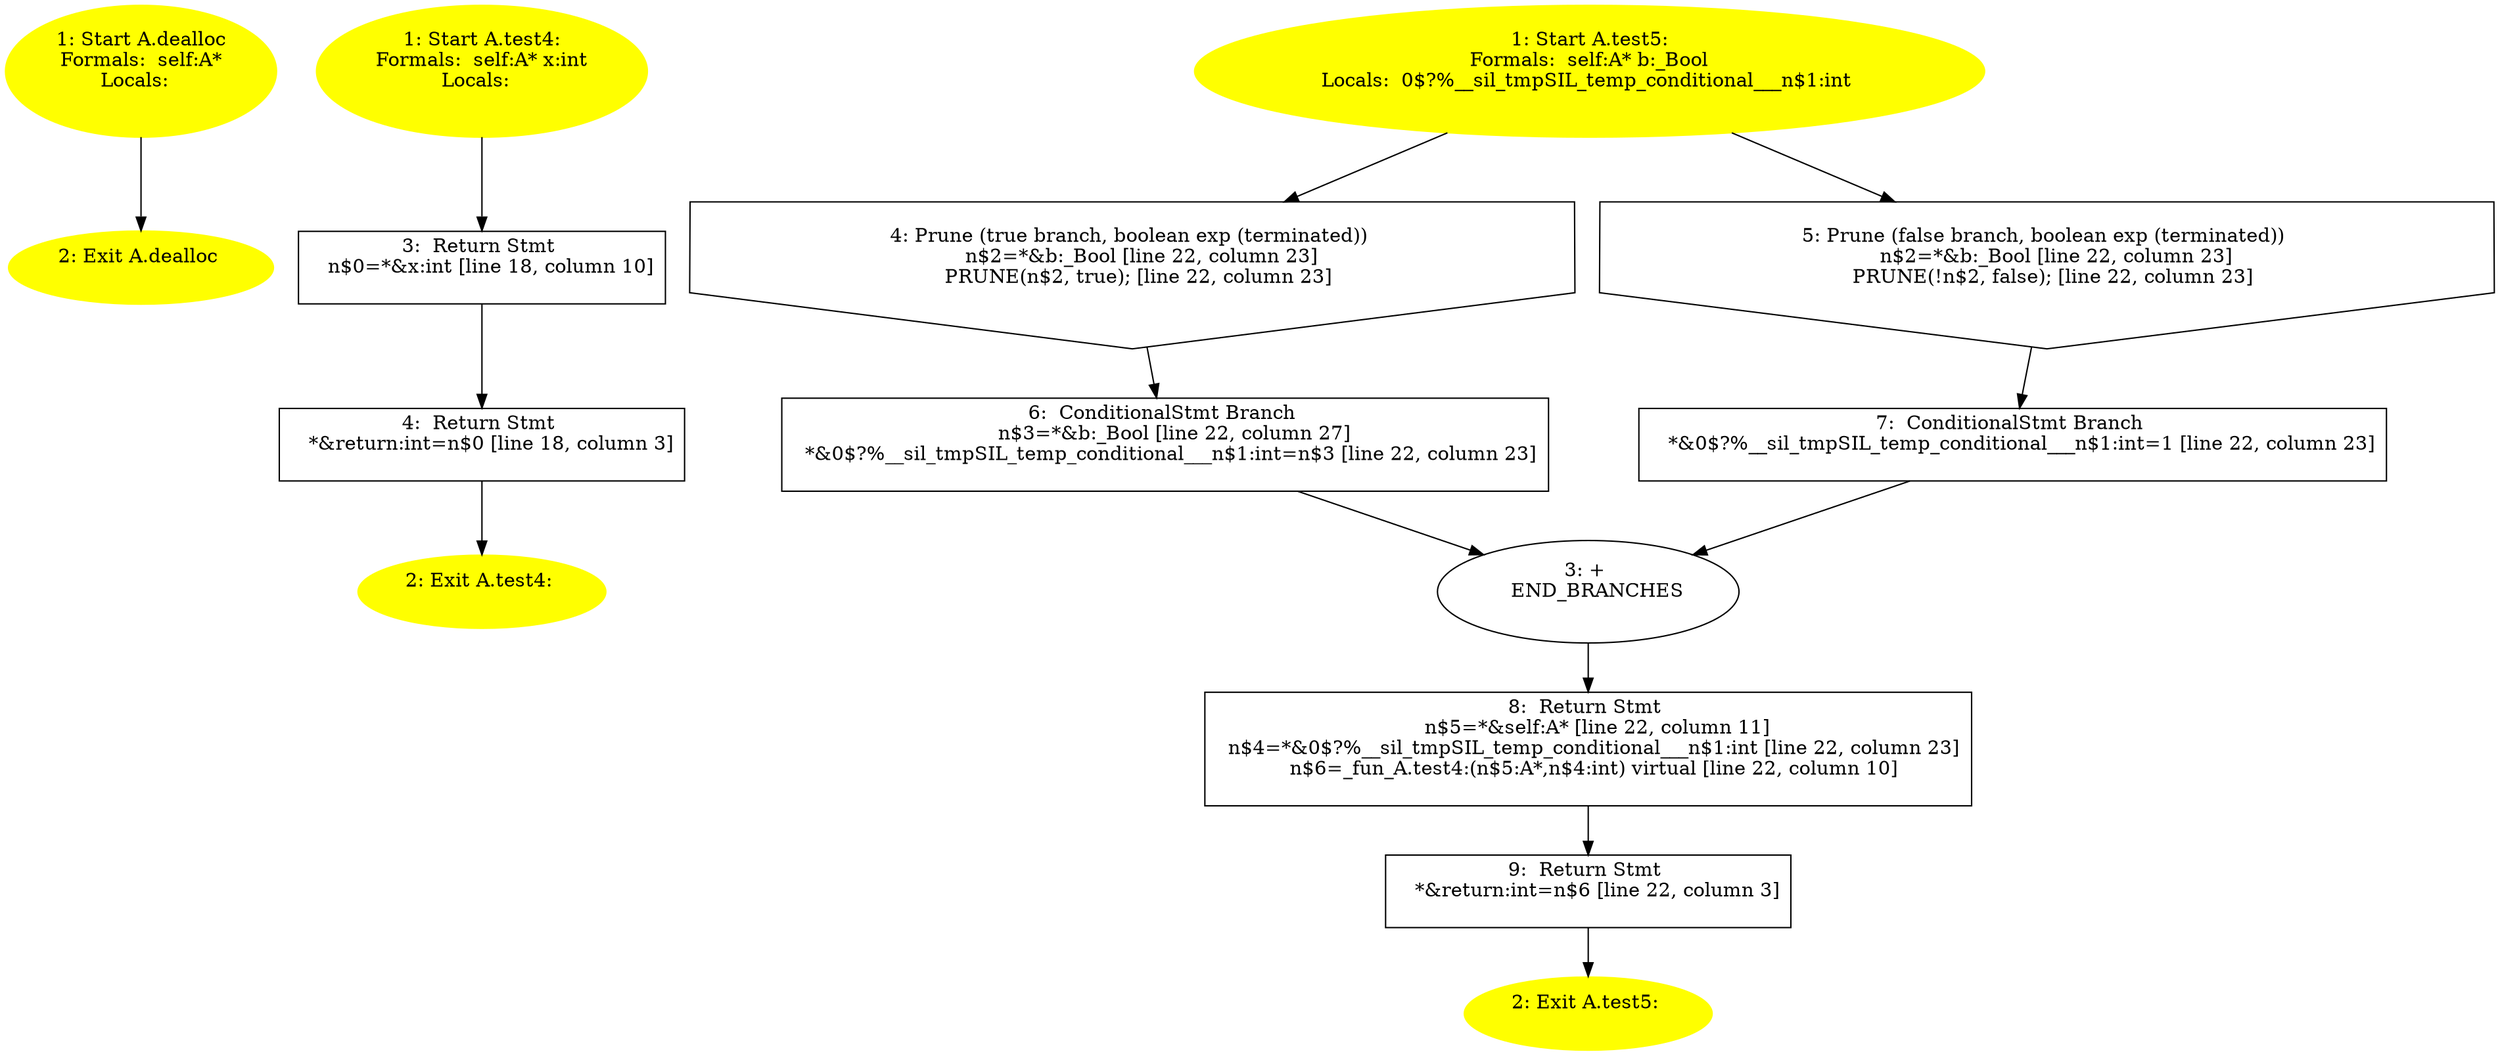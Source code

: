 /* @generated */
digraph cfg {
"dealloc#A#[instance].cb1004dc8428c0dc_1" [label="1: Start A.dealloc\nFormals:  self:A*\nLocals:  \n  " color=yellow style=filled]
	

	 "dealloc#A#[instance].cb1004dc8428c0dc_1" -> "dealloc#A#[instance].cb1004dc8428c0dc_2" ;
"dealloc#A#[instance].cb1004dc8428c0dc_2" [label="2: Exit A.dealloc \n  " color=yellow style=filled]
	

"test4:#A#[instance].601c6b08e3102f7d_1" [label="1: Start A.test4:\nFormals:  self:A* x:int\nLocals:  \n  " color=yellow style=filled]
	

	 "test4:#A#[instance].601c6b08e3102f7d_1" -> "test4:#A#[instance].601c6b08e3102f7d_3" ;
"test4:#A#[instance].601c6b08e3102f7d_2" [label="2: Exit A.test4: \n  " color=yellow style=filled]
	

"test4:#A#[instance].601c6b08e3102f7d_3" [label="3:  Return Stmt \n   n$0=*&x:int [line 18, column 10]\n " shape="box"]
	

	 "test4:#A#[instance].601c6b08e3102f7d_3" -> "test4:#A#[instance].601c6b08e3102f7d_4" ;
"test4:#A#[instance].601c6b08e3102f7d_4" [label="4:  Return Stmt \n   *&return:int=n$0 [line 18, column 3]\n " shape="box"]
	

	 "test4:#A#[instance].601c6b08e3102f7d_4" -> "test4:#A#[instance].601c6b08e3102f7d_2" ;
"test5:#A#[instance].c5d2b4449c627d12_1" [label="1: Start A.test5:\nFormals:  self:A* b:_Bool\nLocals:  0$?%__sil_tmpSIL_temp_conditional___n$1:int \n  " color=yellow style=filled]
	

	 "test5:#A#[instance].c5d2b4449c627d12_1" -> "test5:#A#[instance].c5d2b4449c627d12_4" ;
	 "test5:#A#[instance].c5d2b4449c627d12_1" -> "test5:#A#[instance].c5d2b4449c627d12_5" ;
"test5:#A#[instance].c5d2b4449c627d12_2" [label="2: Exit A.test5: \n  " color=yellow style=filled]
	

"test5:#A#[instance].c5d2b4449c627d12_3" [label="3: + \n   END_BRANCHES\n " ]
	

	 "test5:#A#[instance].c5d2b4449c627d12_3" -> "test5:#A#[instance].c5d2b4449c627d12_8" ;
"test5:#A#[instance].c5d2b4449c627d12_4" [label="4: Prune (true branch, boolean exp (terminated)) \n   n$2=*&b:_Bool [line 22, column 23]\n  PRUNE(n$2, true); [line 22, column 23]\n " shape="invhouse"]
	

	 "test5:#A#[instance].c5d2b4449c627d12_4" -> "test5:#A#[instance].c5d2b4449c627d12_6" ;
"test5:#A#[instance].c5d2b4449c627d12_5" [label="5: Prune (false branch, boolean exp (terminated)) \n   n$2=*&b:_Bool [line 22, column 23]\n  PRUNE(!n$2, false); [line 22, column 23]\n " shape="invhouse"]
	

	 "test5:#A#[instance].c5d2b4449c627d12_5" -> "test5:#A#[instance].c5d2b4449c627d12_7" ;
"test5:#A#[instance].c5d2b4449c627d12_6" [label="6:  ConditionalStmt Branch \n   n$3=*&b:_Bool [line 22, column 27]\n  *&0$?%__sil_tmpSIL_temp_conditional___n$1:int=n$3 [line 22, column 23]\n " shape="box"]
	

	 "test5:#A#[instance].c5d2b4449c627d12_6" -> "test5:#A#[instance].c5d2b4449c627d12_3" ;
"test5:#A#[instance].c5d2b4449c627d12_7" [label="7:  ConditionalStmt Branch \n   *&0$?%__sil_tmpSIL_temp_conditional___n$1:int=1 [line 22, column 23]\n " shape="box"]
	

	 "test5:#A#[instance].c5d2b4449c627d12_7" -> "test5:#A#[instance].c5d2b4449c627d12_3" ;
"test5:#A#[instance].c5d2b4449c627d12_8" [label="8:  Return Stmt \n   n$5=*&self:A* [line 22, column 11]\n  n$4=*&0$?%__sil_tmpSIL_temp_conditional___n$1:int [line 22, column 23]\n  n$6=_fun_A.test4:(n$5:A*,n$4:int) virtual [line 22, column 10]\n " shape="box"]
	

	 "test5:#A#[instance].c5d2b4449c627d12_8" -> "test5:#A#[instance].c5d2b4449c627d12_9" ;
"test5:#A#[instance].c5d2b4449c627d12_9" [label="9:  Return Stmt \n   *&return:int=n$6 [line 22, column 3]\n " shape="box"]
	

	 "test5:#A#[instance].c5d2b4449c627d12_9" -> "test5:#A#[instance].c5d2b4449c627d12_2" ;
}
